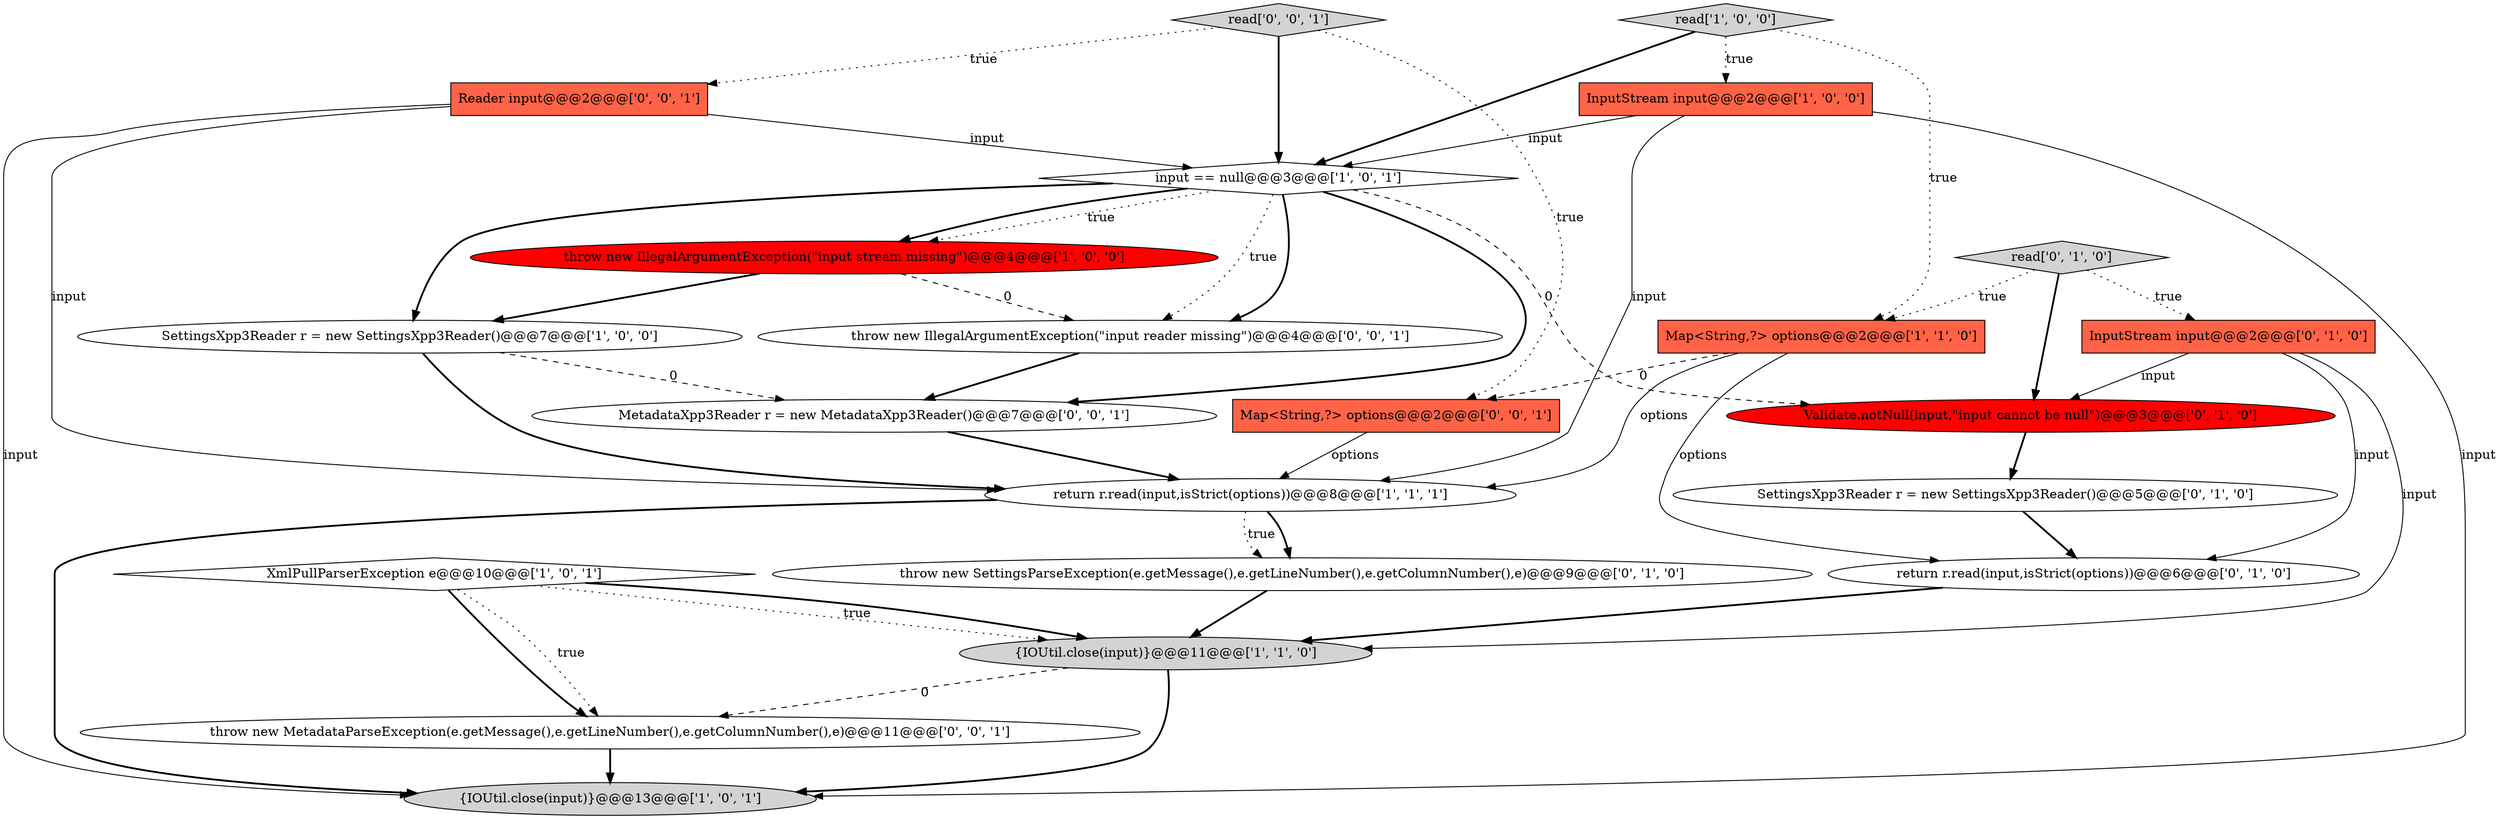 digraph {
15 [style = filled, label = "throw new SettingsParseException(e.getMessage(),e.getLineNumber(),e.getColumnNumber(),e)@@@9@@@['0', '1', '0']", fillcolor = white, shape = ellipse image = "AAA0AAABBB2BBB"];
18 [style = filled, label = "read['0', '0', '1']", fillcolor = lightgray, shape = diamond image = "AAA0AAABBB3BBB"];
7 [style = filled, label = "{IOUtil.close(input)}@@@11@@@['1', '1', '0']", fillcolor = lightgray, shape = ellipse image = "AAA0AAABBB1BBB"];
12 [style = filled, label = "read['0', '1', '0']", fillcolor = lightgray, shape = diamond image = "AAA0AAABBB2BBB"];
3 [style = filled, label = "{IOUtil.close(input)}@@@13@@@['1', '0', '1']", fillcolor = lightgray, shape = ellipse image = "AAA0AAABBB1BBB"];
17 [style = filled, label = "throw new IllegalArgumentException(\"input reader missing\")@@@4@@@['0', '0', '1']", fillcolor = white, shape = ellipse image = "AAA0AAABBB3BBB"];
20 [style = filled, label = "Map<String,?> options@@@2@@@['0', '0', '1']", fillcolor = tomato, shape = box image = "AAA0AAABBB3BBB"];
9 [style = filled, label = "SettingsXpp3Reader r = new SettingsXpp3Reader()@@@7@@@['1', '0', '0']", fillcolor = white, shape = ellipse image = "AAA0AAABBB1BBB"];
6 [style = filled, label = "input == null@@@3@@@['1', '0', '1']", fillcolor = white, shape = diamond image = "AAA0AAABBB1BBB"];
13 [style = filled, label = "Validate.notNull(input,\"input cannot be null\")@@@3@@@['0', '1', '0']", fillcolor = red, shape = ellipse image = "AAA1AAABBB2BBB"];
1 [style = filled, label = "throw new IllegalArgumentException(\"input stream missing\")@@@4@@@['1', '0', '0']", fillcolor = red, shape = ellipse image = "AAA1AAABBB1BBB"];
14 [style = filled, label = "return r.read(input,isStrict(options))@@@6@@@['0', '1', '0']", fillcolor = white, shape = ellipse image = "AAA0AAABBB2BBB"];
4 [style = filled, label = "XmlPullParserException e@@@10@@@['1', '0', '1']", fillcolor = white, shape = diamond image = "AAA0AAABBB1BBB"];
8 [style = filled, label = "return r.read(input,isStrict(options))@@@8@@@['1', '1', '1']", fillcolor = white, shape = ellipse image = "AAA0AAABBB1BBB"];
16 [style = filled, label = "Reader input@@@2@@@['0', '0', '1']", fillcolor = tomato, shape = box image = "AAA0AAABBB3BBB"];
21 [style = filled, label = "MetadataXpp3Reader r = new MetadataXpp3Reader()@@@7@@@['0', '0', '1']", fillcolor = white, shape = ellipse image = "AAA0AAABBB3BBB"];
10 [style = filled, label = "InputStream input@@@2@@@['0', '1', '0']", fillcolor = tomato, shape = box image = "AAA0AAABBB2BBB"];
2 [style = filled, label = "read['1', '0', '0']", fillcolor = lightgray, shape = diamond image = "AAA0AAABBB1BBB"];
19 [style = filled, label = "throw new MetadataParseException(e.getMessage(),e.getLineNumber(),e.getColumnNumber(),e)@@@11@@@['0', '0', '1']", fillcolor = white, shape = ellipse image = "AAA0AAABBB3BBB"];
11 [style = filled, label = "SettingsXpp3Reader r = new SettingsXpp3Reader()@@@5@@@['0', '1', '0']", fillcolor = white, shape = ellipse image = "AAA0AAABBB2BBB"];
5 [style = filled, label = "Map<String,?> options@@@2@@@['1', '1', '0']", fillcolor = tomato, shape = box image = "AAA0AAABBB1BBB"];
0 [style = filled, label = "InputStream input@@@2@@@['1', '0', '0']", fillcolor = tomato, shape = box image = "AAA0AAABBB1BBB"];
6->17 [style = bold, label=""];
2->0 [style = dotted, label="true"];
8->15 [style = bold, label=""];
15->7 [style = bold, label=""];
5->14 [style = solid, label="options"];
18->16 [style = dotted, label="true"];
11->14 [style = bold, label=""];
2->6 [style = bold, label=""];
10->14 [style = solid, label="input"];
6->21 [style = bold, label=""];
8->3 [style = bold, label=""];
4->19 [style = bold, label=""];
6->1 [style = dotted, label="true"];
21->8 [style = bold, label=""];
4->7 [style = dotted, label="true"];
8->15 [style = dotted, label="true"];
20->8 [style = solid, label="options"];
18->20 [style = dotted, label="true"];
9->8 [style = bold, label=""];
13->11 [style = bold, label=""];
6->17 [style = dotted, label="true"];
4->7 [style = bold, label=""];
1->9 [style = bold, label=""];
0->8 [style = solid, label="input"];
7->3 [style = bold, label=""];
14->7 [style = bold, label=""];
5->20 [style = dashed, label="0"];
6->1 [style = bold, label=""];
12->13 [style = bold, label=""];
16->8 [style = solid, label="input"];
10->7 [style = solid, label="input"];
1->17 [style = dashed, label="0"];
6->13 [style = dashed, label="0"];
12->10 [style = dotted, label="true"];
12->5 [style = dotted, label="true"];
18->6 [style = bold, label=""];
9->21 [style = dashed, label="0"];
7->19 [style = dashed, label="0"];
0->3 [style = solid, label="input"];
5->8 [style = solid, label="options"];
16->3 [style = solid, label="input"];
0->6 [style = solid, label="input"];
16->6 [style = solid, label="input"];
10->13 [style = solid, label="input"];
6->9 [style = bold, label=""];
2->5 [style = dotted, label="true"];
17->21 [style = bold, label=""];
19->3 [style = bold, label=""];
4->19 [style = dotted, label="true"];
}

